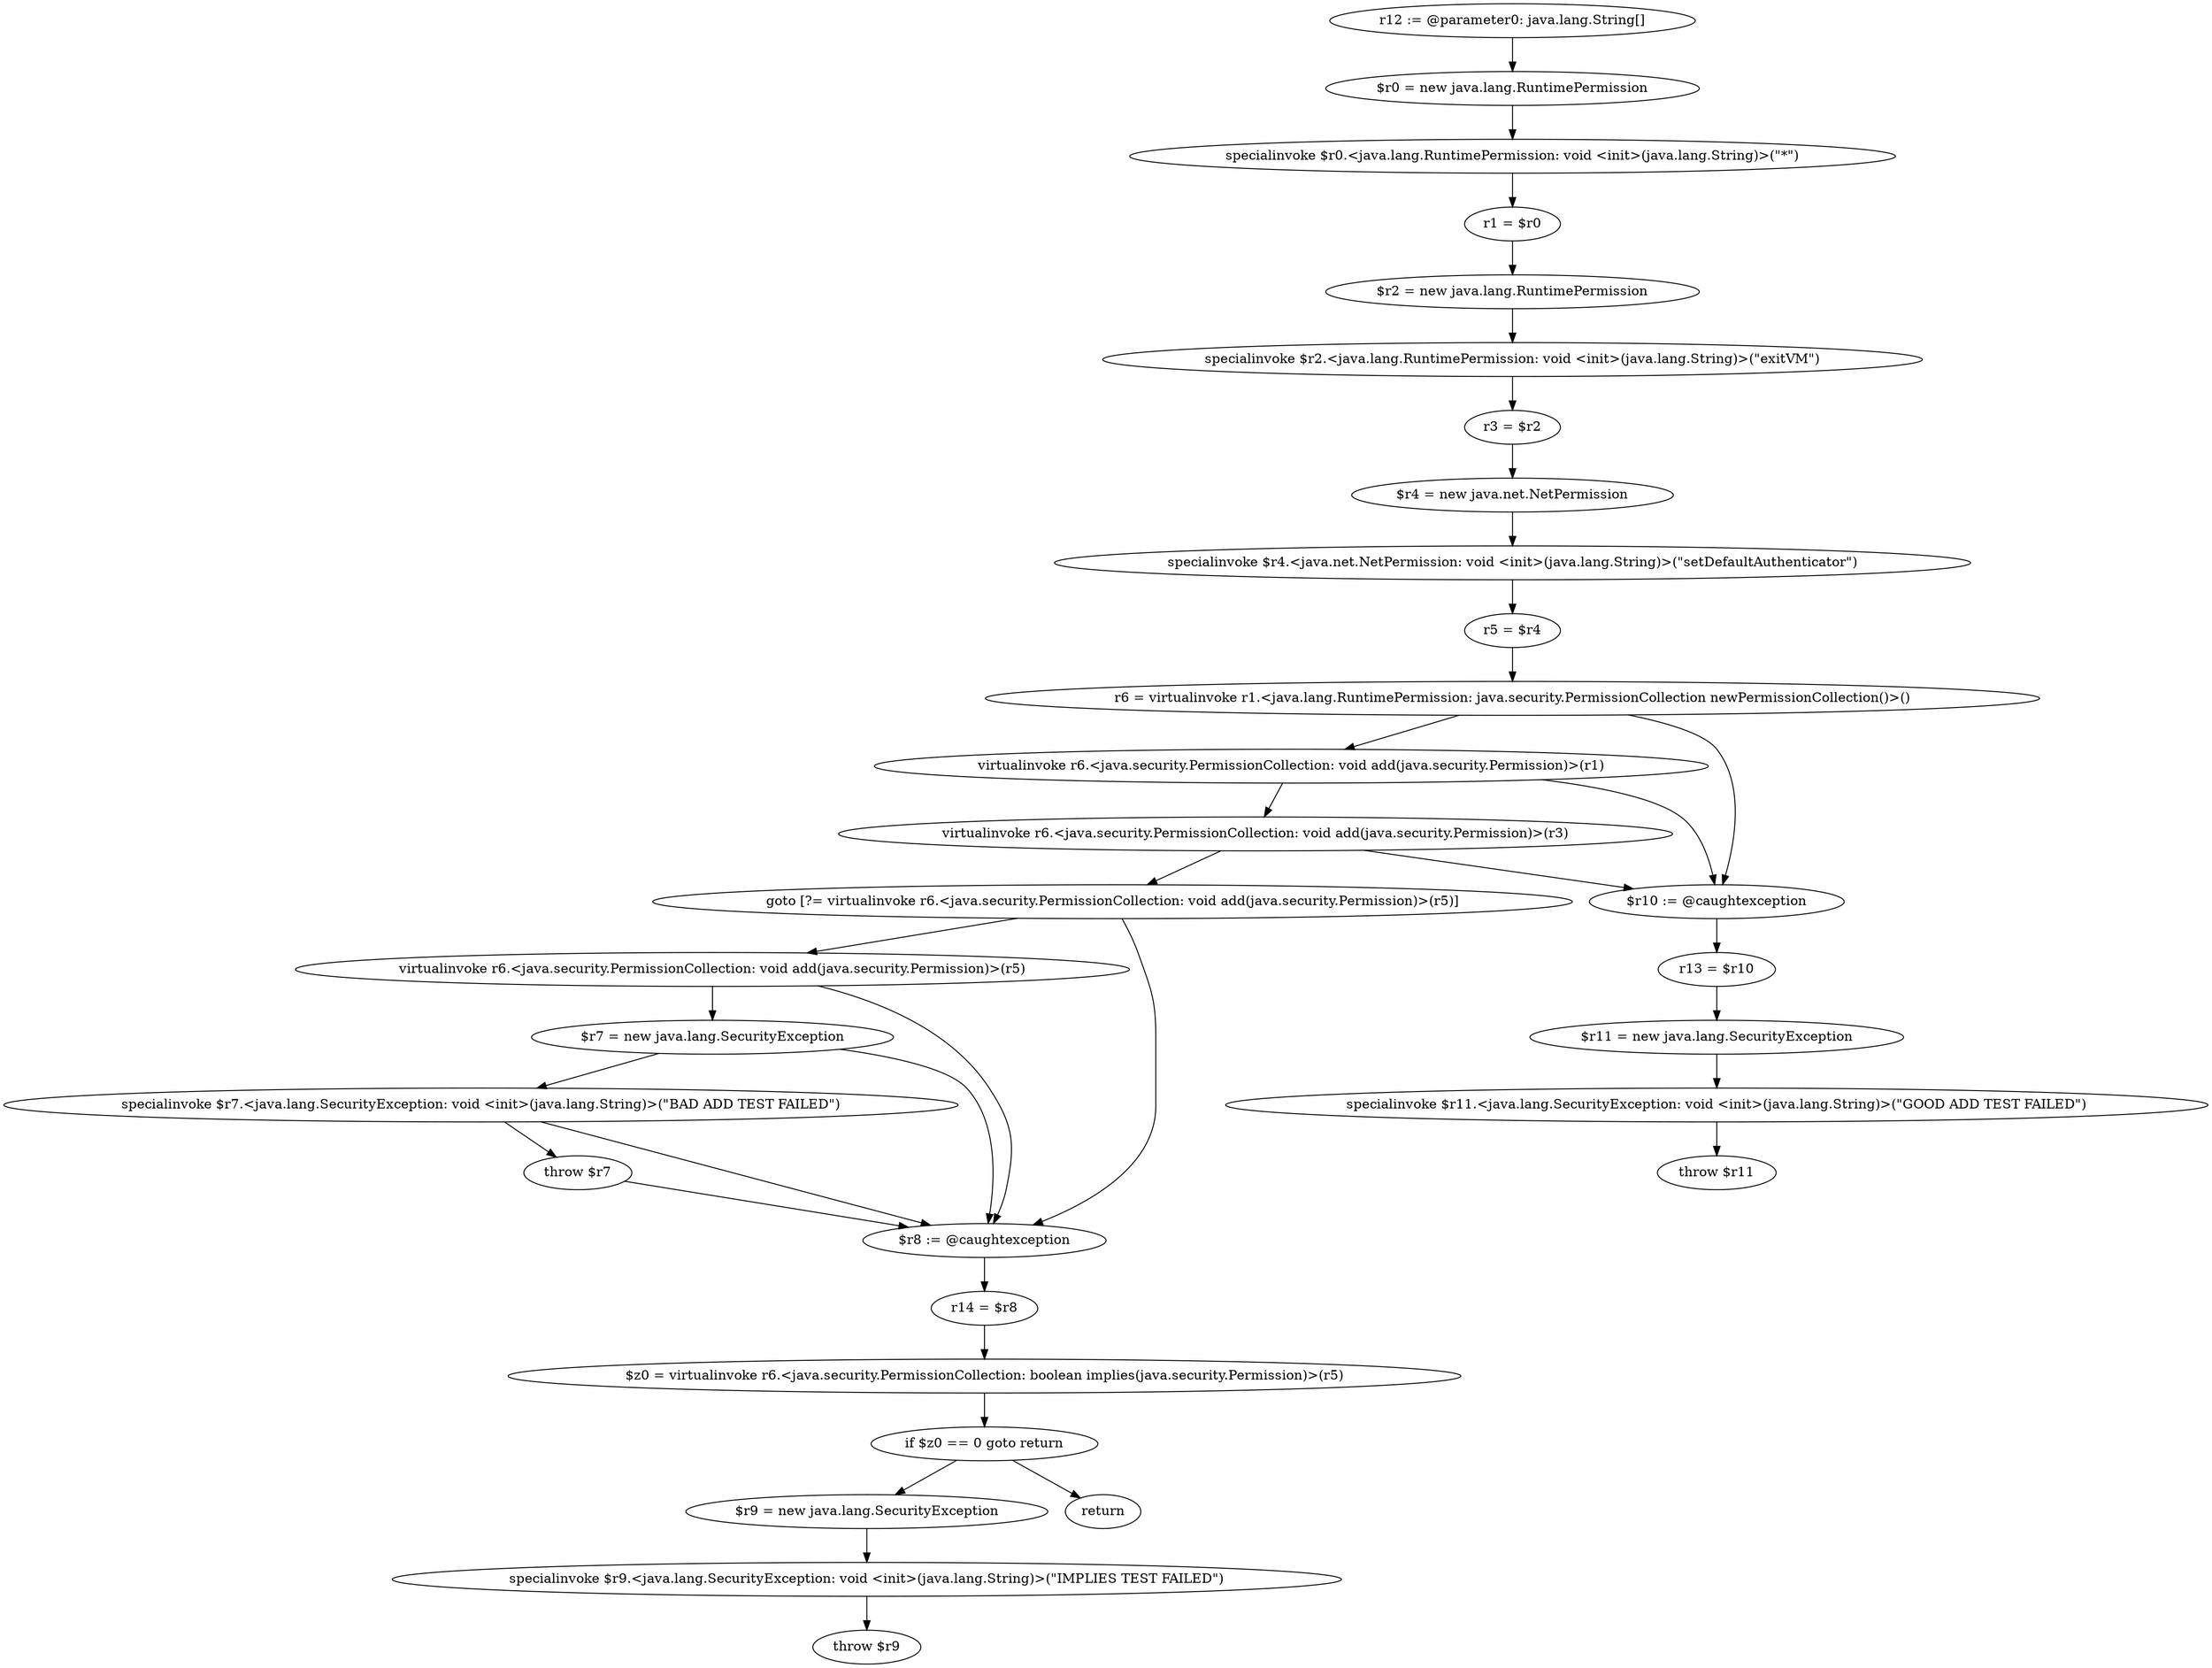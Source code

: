 digraph "unitGraph" {
    "r12 := @parameter0: java.lang.String[]"
    "$r0 = new java.lang.RuntimePermission"
    "specialinvoke $r0.<java.lang.RuntimePermission: void <init>(java.lang.String)>(\"*\")"
    "r1 = $r0"
    "$r2 = new java.lang.RuntimePermission"
    "specialinvoke $r2.<java.lang.RuntimePermission: void <init>(java.lang.String)>(\"exitVM\")"
    "r3 = $r2"
    "$r4 = new java.net.NetPermission"
    "specialinvoke $r4.<java.net.NetPermission: void <init>(java.lang.String)>(\"setDefaultAuthenticator\")"
    "r5 = $r4"
    "r6 = virtualinvoke r1.<java.lang.RuntimePermission: java.security.PermissionCollection newPermissionCollection()>()"
    "virtualinvoke r6.<java.security.PermissionCollection: void add(java.security.Permission)>(r1)"
    "virtualinvoke r6.<java.security.PermissionCollection: void add(java.security.Permission)>(r3)"
    "goto [?= virtualinvoke r6.<java.security.PermissionCollection: void add(java.security.Permission)>(r5)]"
    "$r10 := @caughtexception"
    "r13 = $r10"
    "$r11 = new java.lang.SecurityException"
    "specialinvoke $r11.<java.lang.SecurityException: void <init>(java.lang.String)>(\"GOOD ADD TEST FAILED\")"
    "throw $r11"
    "virtualinvoke r6.<java.security.PermissionCollection: void add(java.security.Permission)>(r5)"
    "$r7 = new java.lang.SecurityException"
    "specialinvoke $r7.<java.lang.SecurityException: void <init>(java.lang.String)>(\"BAD ADD TEST FAILED\")"
    "throw $r7"
    "$r8 := @caughtexception"
    "r14 = $r8"
    "$z0 = virtualinvoke r6.<java.security.PermissionCollection: boolean implies(java.security.Permission)>(r5)"
    "if $z0 == 0 goto return"
    "$r9 = new java.lang.SecurityException"
    "specialinvoke $r9.<java.lang.SecurityException: void <init>(java.lang.String)>(\"IMPLIES TEST FAILED\")"
    "throw $r9"
    "return"
    "r12 := @parameter0: java.lang.String[]"->"$r0 = new java.lang.RuntimePermission";
    "$r0 = new java.lang.RuntimePermission"->"specialinvoke $r0.<java.lang.RuntimePermission: void <init>(java.lang.String)>(\"*\")";
    "specialinvoke $r0.<java.lang.RuntimePermission: void <init>(java.lang.String)>(\"*\")"->"r1 = $r0";
    "r1 = $r0"->"$r2 = new java.lang.RuntimePermission";
    "$r2 = new java.lang.RuntimePermission"->"specialinvoke $r2.<java.lang.RuntimePermission: void <init>(java.lang.String)>(\"exitVM\")";
    "specialinvoke $r2.<java.lang.RuntimePermission: void <init>(java.lang.String)>(\"exitVM\")"->"r3 = $r2";
    "r3 = $r2"->"$r4 = new java.net.NetPermission";
    "$r4 = new java.net.NetPermission"->"specialinvoke $r4.<java.net.NetPermission: void <init>(java.lang.String)>(\"setDefaultAuthenticator\")";
    "specialinvoke $r4.<java.net.NetPermission: void <init>(java.lang.String)>(\"setDefaultAuthenticator\")"->"r5 = $r4";
    "r5 = $r4"->"r6 = virtualinvoke r1.<java.lang.RuntimePermission: java.security.PermissionCollection newPermissionCollection()>()";
    "r6 = virtualinvoke r1.<java.lang.RuntimePermission: java.security.PermissionCollection newPermissionCollection()>()"->"virtualinvoke r6.<java.security.PermissionCollection: void add(java.security.Permission)>(r1)";
    "r6 = virtualinvoke r1.<java.lang.RuntimePermission: java.security.PermissionCollection newPermissionCollection()>()"->"$r10 := @caughtexception";
    "virtualinvoke r6.<java.security.PermissionCollection: void add(java.security.Permission)>(r1)"->"virtualinvoke r6.<java.security.PermissionCollection: void add(java.security.Permission)>(r3)";
    "virtualinvoke r6.<java.security.PermissionCollection: void add(java.security.Permission)>(r1)"->"$r10 := @caughtexception";
    "virtualinvoke r6.<java.security.PermissionCollection: void add(java.security.Permission)>(r3)"->"goto [?= virtualinvoke r6.<java.security.PermissionCollection: void add(java.security.Permission)>(r5)]";
    "virtualinvoke r6.<java.security.PermissionCollection: void add(java.security.Permission)>(r3)"->"$r10 := @caughtexception";
    "goto [?= virtualinvoke r6.<java.security.PermissionCollection: void add(java.security.Permission)>(r5)]"->"virtualinvoke r6.<java.security.PermissionCollection: void add(java.security.Permission)>(r5)";
    "goto [?= virtualinvoke r6.<java.security.PermissionCollection: void add(java.security.Permission)>(r5)]"->"$r8 := @caughtexception";
    "$r10 := @caughtexception"->"r13 = $r10";
    "r13 = $r10"->"$r11 = new java.lang.SecurityException";
    "$r11 = new java.lang.SecurityException"->"specialinvoke $r11.<java.lang.SecurityException: void <init>(java.lang.String)>(\"GOOD ADD TEST FAILED\")";
    "specialinvoke $r11.<java.lang.SecurityException: void <init>(java.lang.String)>(\"GOOD ADD TEST FAILED\")"->"throw $r11";
    "virtualinvoke r6.<java.security.PermissionCollection: void add(java.security.Permission)>(r5)"->"$r7 = new java.lang.SecurityException";
    "virtualinvoke r6.<java.security.PermissionCollection: void add(java.security.Permission)>(r5)"->"$r8 := @caughtexception";
    "$r7 = new java.lang.SecurityException"->"specialinvoke $r7.<java.lang.SecurityException: void <init>(java.lang.String)>(\"BAD ADD TEST FAILED\")";
    "$r7 = new java.lang.SecurityException"->"$r8 := @caughtexception";
    "specialinvoke $r7.<java.lang.SecurityException: void <init>(java.lang.String)>(\"BAD ADD TEST FAILED\")"->"throw $r7";
    "specialinvoke $r7.<java.lang.SecurityException: void <init>(java.lang.String)>(\"BAD ADD TEST FAILED\")"->"$r8 := @caughtexception";
    "throw $r7"->"$r8 := @caughtexception";
    "$r8 := @caughtexception"->"r14 = $r8";
    "r14 = $r8"->"$z0 = virtualinvoke r6.<java.security.PermissionCollection: boolean implies(java.security.Permission)>(r5)";
    "$z0 = virtualinvoke r6.<java.security.PermissionCollection: boolean implies(java.security.Permission)>(r5)"->"if $z0 == 0 goto return";
    "if $z0 == 0 goto return"->"$r9 = new java.lang.SecurityException";
    "if $z0 == 0 goto return"->"return";
    "$r9 = new java.lang.SecurityException"->"specialinvoke $r9.<java.lang.SecurityException: void <init>(java.lang.String)>(\"IMPLIES TEST FAILED\")";
    "specialinvoke $r9.<java.lang.SecurityException: void <init>(java.lang.String)>(\"IMPLIES TEST FAILED\")"->"throw $r9";
}
